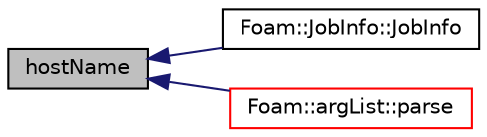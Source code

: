 digraph "hostName"
{
  bgcolor="transparent";
  edge [fontname="Helvetica",fontsize="10",labelfontname="Helvetica",labelfontsize="10"];
  node [fontname="Helvetica",fontsize="10",shape=record];
  rankdir="LR";
  Node107937 [label="hostName",height=0.2,width=0.4,color="black", fillcolor="grey75", style="filled", fontcolor="black"];
  Node107937 -> Node107938 [dir="back",color="midnightblue",fontsize="10",style="solid",fontname="Helvetica"];
  Node107938 [label="Foam::JobInfo::JobInfo",height=0.2,width=0.4,color="black",URL="$a27801.html#a37755ec761ec7d5d5d4b23a980f78097",tooltip="Construct null. "];
  Node107937 -> Node107939 [dir="back",color="midnightblue",fontsize="10",style="solid",fontname="Helvetica"];
  Node107939 [label="Foam::argList::parse",height=0.2,width=0.4,color="red",URL="$a27769.html#a00aad68f835a5c0bcb8920505bb0bd10",tooltip="Parse. "];
}
